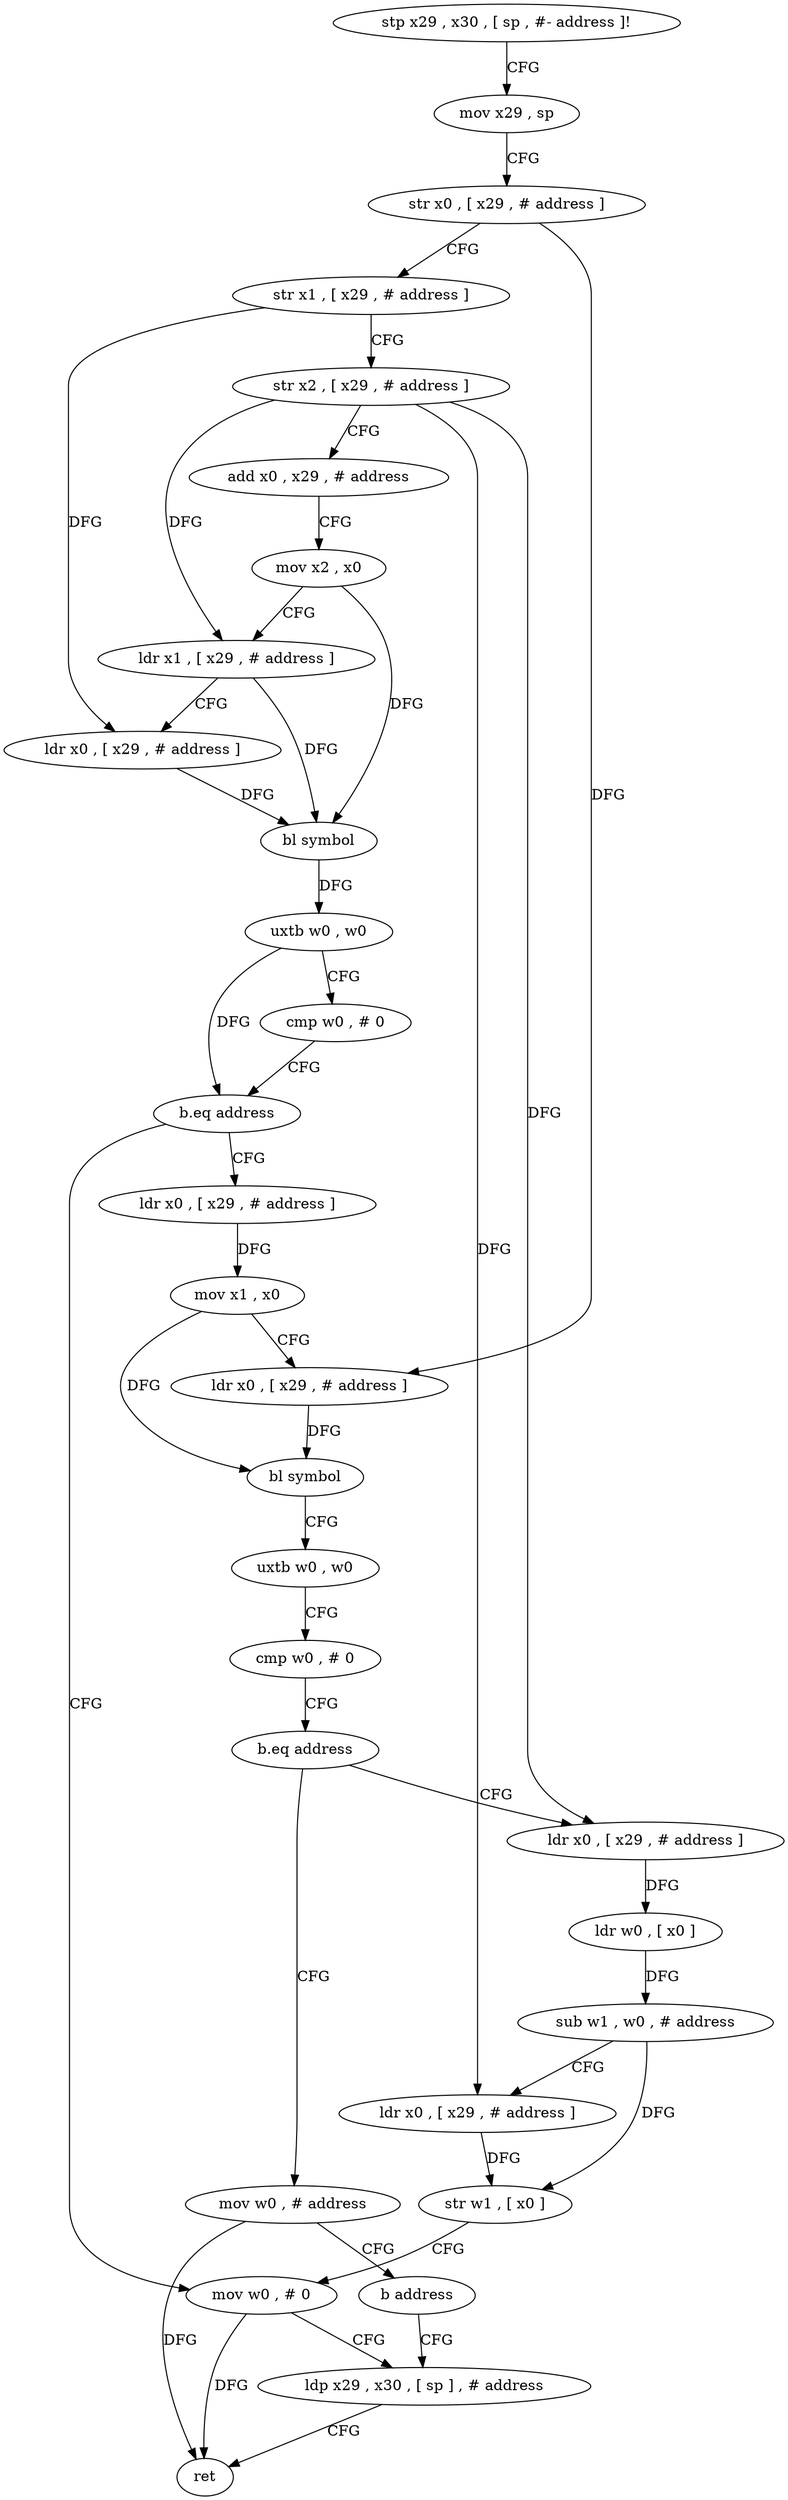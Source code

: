 digraph "func" {
"4265600" [label = "stp x29 , x30 , [ sp , #- address ]!" ]
"4265604" [label = "mov x29 , sp" ]
"4265608" [label = "str x0 , [ x29 , # address ]" ]
"4265612" [label = "str x1 , [ x29 , # address ]" ]
"4265616" [label = "str x2 , [ x29 , # address ]" ]
"4265620" [label = "add x0 , x29 , # address" ]
"4265624" [label = "mov x2 , x0" ]
"4265628" [label = "ldr x1 , [ x29 , # address ]" ]
"4265632" [label = "ldr x0 , [ x29 , # address ]" ]
"4265636" [label = "bl symbol" ]
"4265640" [label = "uxtb w0 , w0" ]
"4265644" [label = "cmp w0 , # 0" ]
"4265648" [label = "b.eq address" ]
"4265708" [label = "mov w0 , # 0" ]
"4265652" [label = "ldr x0 , [ x29 , # address ]" ]
"4265712" [label = "ldp x29 , x30 , [ sp ] , # address" ]
"4265656" [label = "mov x1 , x0" ]
"4265660" [label = "ldr x0 , [ x29 , # address ]" ]
"4265664" [label = "bl symbol" ]
"4265668" [label = "uxtb w0 , w0" ]
"4265672" [label = "cmp w0 , # 0" ]
"4265676" [label = "b.eq address" ]
"4265688" [label = "ldr x0 , [ x29 , # address ]" ]
"4265680" [label = "mov w0 , # address" ]
"4265692" [label = "ldr w0 , [ x0 ]" ]
"4265696" [label = "sub w1 , w0 , # address" ]
"4265700" [label = "ldr x0 , [ x29 , # address ]" ]
"4265704" [label = "str w1 , [ x0 ]" ]
"4265684" [label = "b address" ]
"4265716" [label = "ret" ]
"4265600" -> "4265604" [ label = "CFG" ]
"4265604" -> "4265608" [ label = "CFG" ]
"4265608" -> "4265612" [ label = "CFG" ]
"4265608" -> "4265660" [ label = "DFG" ]
"4265612" -> "4265616" [ label = "CFG" ]
"4265612" -> "4265632" [ label = "DFG" ]
"4265616" -> "4265620" [ label = "CFG" ]
"4265616" -> "4265628" [ label = "DFG" ]
"4265616" -> "4265688" [ label = "DFG" ]
"4265616" -> "4265700" [ label = "DFG" ]
"4265620" -> "4265624" [ label = "CFG" ]
"4265624" -> "4265628" [ label = "CFG" ]
"4265624" -> "4265636" [ label = "DFG" ]
"4265628" -> "4265632" [ label = "CFG" ]
"4265628" -> "4265636" [ label = "DFG" ]
"4265632" -> "4265636" [ label = "DFG" ]
"4265636" -> "4265640" [ label = "DFG" ]
"4265640" -> "4265644" [ label = "CFG" ]
"4265640" -> "4265648" [ label = "DFG" ]
"4265644" -> "4265648" [ label = "CFG" ]
"4265648" -> "4265708" [ label = "CFG" ]
"4265648" -> "4265652" [ label = "CFG" ]
"4265708" -> "4265712" [ label = "CFG" ]
"4265708" -> "4265716" [ label = "DFG" ]
"4265652" -> "4265656" [ label = "DFG" ]
"4265712" -> "4265716" [ label = "CFG" ]
"4265656" -> "4265660" [ label = "CFG" ]
"4265656" -> "4265664" [ label = "DFG" ]
"4265660" -> "4265664" [ label = "DFG" ]
"4265664" -> "4265668" [ label = "CFG" ]
"4265668" -> "4265672" [ label = "CFG" ]
"4265672" -> "4265676" [ label = "CFG" ]
"4265676" -> "4265688" [ label = "CFG" ]
"4265676" -> "4265680" [ label = "CFG" ]
"4265688" -> "4265692" [ label = "DFG" ]
"4265680" -> "4265684" [ label = "CFG" ]
"4265680" -> "4265716" [ label = "DFG" ]
"4265692" -> "4265696" [ label = "DFG" ]
"4265696" -> "4265700" [ label = "CFG" ]
"4265696" -> "4265704" [ label = "DFG" ]
"4265700" -> "4265704" [ label = "DFG" ]
"4265704" -> "4265708" [ label = "CFG" ]
"4265684" -> "4265712" [ label = "CFG" ]
}
